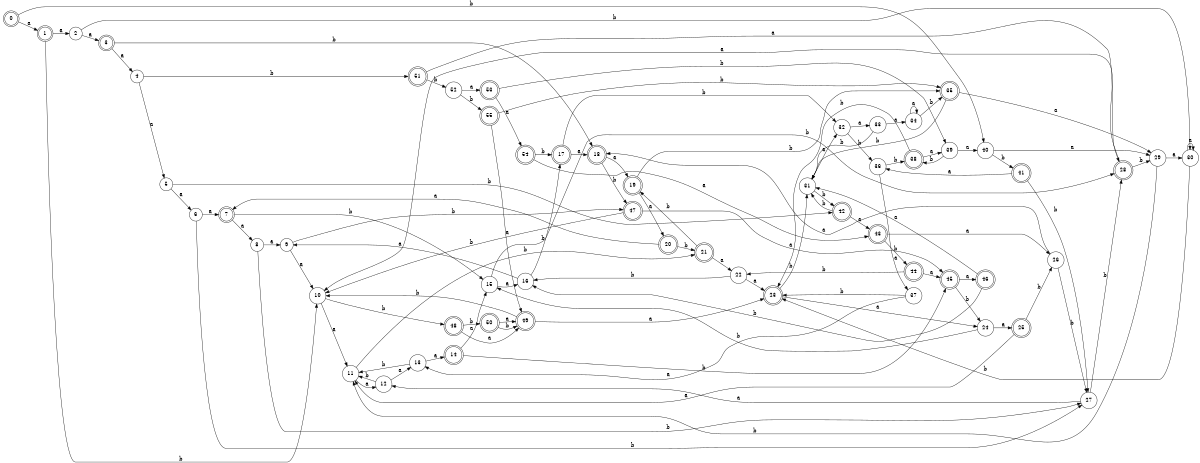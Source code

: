 digraph n45_8 {
__start0 [label="" shape="none"];

rankdir=LR;
size="8,5";

s0 [style="rounded,filled", color="black", fillcolor="white" shape="doublecircle", label="0"];
s1 [style="rounded,filled", color="black", fillcolor="white" shape="doublecircle", label="1"];
s2 [style="filled", color="black", fillcolor="white" shape="circle", label="2"];
s3 [style="rounded,filled", color="black", fillcolor="white" shape="doublecircle", label="3"];
s4 [style="filled", color="black", fillcolor="white" shape="circle", label="4"];
s5 [style="filled", color="black", fillcolor="white" shape="circle", label="5"];
s6 [style="filled", color="black", fillcolor="white" shape="circle", label="6"];
s7 [style="rounded,filled", color="black", fillcolor="white" shape="doublecircle", label="7"];
s8 [style="filled", color="black", fillcolor="white" shape="circle", label="8"];
s9 [style="filled", color="black", fillcolor="white" shape="circle", label="9"];
s10 [style="filled", color="black", fillcolor="white" shape="circle", label="10"];
s11 [style="filled", color="black", fillcolor="white" shape="circle", label="11"];
s12 [style="filled", color="black", fillcolor="white" shape="circle", label="12"];
s13 [style="filled", color="black", fillcolor="white" shape="circle", label="13"];
s14 [style="rounded,filled", color="black", fillcolor="white" shape="doublecircle", label="14"];
s15 [style="filled", color="black", fillcolor="white" shape="circle", label="15"];
s16 [style="filled", color="black", fillcolor="white" shape="circle", label="16"];
s17 [style="rounded,filled", color="black", fillcolor="white" shape="doublecircle", label="17"];
s18 [style="rounded,filled", color="black", fillcolor="white" shape="doublecircle", label="18"];
s19 [style="rounded,filled", color="black", fillcolor="white" shape="doublecircle", label="19"];
s20 [style="rounded,filled", color="black", fillcolor="white" shape="doublecircle", label="20"];
s21 [style="rounded,filled", color="black", fillcolor="white" shape="doublecircle", label="21"];
s22 [style="filled", color="black", fillcolor="white" shape="circle", label="22"];
s23 [style="rounded,filled", color="black", fillcolor="white" shape="doublecircle", label="23"];
s24 [style="filled", color="black", fillcolor="white" shape="circle", label="24"];
s25 [style="rounded,filled", color="black", fillcolor="white" shape="doublecircle", label="25"];
s26 [style="filled", color="black", fillcolor="white" shape="circle", label="26"];
s27 [style="filled", color="black", fillcolor="white" shape="circle", label="27"];
s28 [style="rounded,filled", color="black", fillcolor="white" shape="doublecircle", label="28"];
s29 [style="filled", color="black", fillcolor="white" shape="circle", label="29"];
s30 [style="filled", color="black", fillcolor="white" shape="circle", label="30"];
s31 [style="filled", color="black", fillcolor="white" shape="circle", label="31"];
s32 [style="filled", color="black", fillcolor="white" shape="circle", label="32"];
s33 [style="filled", color="black", fillcolor="white" shape="circle", label="33"];
s34 [style="filled", color="black", fillcolor="white" shape="circle", label="34"];
s35 [style="rounded,filled", color="black", fillcolor="white" shape="doublecircle", label="35"];
s36 [style="filled", color="black", fillcolor="white" shape="circle", label="36"];
s37 [style="filled", color="black", fillcolor="white" shape="circle", label="37"];
s38 [style="rounded,filled", color="black", fillcolor="white" shape="doublecircle", label="38"];
s39 [style="filled", color="black", fillcolor="white" shape="circle", label="39"];
s40 [style="filled", color="black", fillcolor="white" shape="circle", label="40"];
s41 [style="rounded,filled", color="black", fillcolor="white" shape="doublecircle", label="41"];
s42 [style="rounded,filled", color="black", fillcolor="white" shape="doublecircle", label="42"];
s43 [style="rounded,filled", color="black", fillcolor="white" shape="doublecircle", label="43"];
s44 [style="rounded,filled", color="black", fillcolor="white" shape="doublecircle", label="44"];
s45 [style="rounded,filled", color="black", fillcolor="white" shape="doublecircle", label="45"];
s46 [style="rounded,filled", color="black", fillcolor="white" shape="doublecircle", label="46"];
s47 [style="rounded,filled", color="black", fillcolor="white" shape="doublecircle", label="47"];
s48 [style="rounded,filled", color="black", fillcolor="white" shape="doublecircle", label="48"];
s49 [style="rounded,filled", color="black", fillcolor="white" shape="doublecircle", label="49"];
s50 [style="rounded,filled", color="black", fillcolor="white" shape="doublecircle", label="50"];
s51 [style="rounded,filled", color="black", fillcolor="white" shape="doublecircle", label="51"];
s52 [style="filled", color="black", fillcolor="white" shape="circle", label="52"];
s53 [style="rounded,filled", color="black", fillcolor="white" shape="doublecircle", label="53"];
s54 [style="rounded,filled", color="black", fillcolor="white" shape="doublecircle", label="54"];
s55 [style="rounded,filled", color="black", fillcolor="white" shape="doublecircle", label="55"];
s0 -> s1 [label="a"];
s0 -> s40 [label="b"];
s1 -> s2 [label="a"];
s1 -> s10 [label="b"];
s2 -> s3 [label="a"];
s2 -> s30 [label="b"];
s3 -> s4 [label="a"];
s3 -> s18 [label="b"];
s4 -> s5 [label="a"];
s4 -> s51 [label="b"];
s5 -> s6 [label="a"];
s5 -> s42 [label="b"];
s6 -> s7 [label="a"];
s6 -> s27 [label="b"];
s7 -> s8 [label="a"];
s7 -> s15 [label="b"];
s8 -> s9 [label="a"];
s8 -> s27 [label="b"];
s9 -> s10 [label="a"];
s9 -> s47 [label="b"];
s10 -> s11 [label="a"];
s10 -> s48 [label="b"];
s11 -> s12 [label="a"];
s11 -> s21 [label="b"];
s12 -> s13 [label="a"];
s12 -> s11 [label="b"];
s13 -> s14 [label="a"];
s13 -> s11 [label="b"];
s14 -> s15 [label="a"];
s14 -> s45 [label="b"];
s15 -> s16 [label="a"];
s15 -> s28 [label="b"];
s16 -> s9 [label="a"];
s16 -> s17 [label="b"];
s17 -> s18 [label="a"];
s17 -> s32 [label="b"];
s18 -> s19 [label="a"];
s18 -> s47 [label="b"];
s19 -> s20 [label="a"];
s19 -> s35 [label="b"];
s20 -> s7 [label="a"];
s20 -> s21 [label="b"];
s21 -> s22 [label="a"];
s21 -> s19 [label="b"];
s22 -> s23 [label="a"];
s22 -> s16 [label="b"];
s23 -> s24 [label="a"];
s23 -> s31 [label="b"];
s24 -> s25 [label="a"];
s24 -> s15 [label="b"];
s25 -> s11 [label="a"];
s25 -> s26 [label="b"];
s26 -> s18 [label="a"];
s26 -> s27 [label="b"];
s27 -> s12 [label="a"];
s27 -> s28 [label="b"];
s28 -> s10 [label="a"];
s28 -> s29 [label="b"];
s29 -> s30 [label="a"];
s29 -> s11 [label="b"];
s30 -> s30 [label="a"];
s30 -> s23 [label="b"];
s31 -> s32 [label="a"];
s31 -> s42 [label="b"];
s32 -> s33 [label="a"];
s32 -> s36 [label="b"];
s33 -> s34 [label="a"];
s33 -> s31 [label="b"];
s34 -> s34 [label="a"];
s34 -> s35 [label="b"];
s35 -> s29 [label="a"];
s35 -> s31 [label="b"];
s36 -> s37 [label="a"];
s36 -> s38 [label="b"];
s37 -> s13 [label="a"];
s37 -> s23 [label="b"];
s38 -> s39 [label="a"];
s38 -> s23 [label="b"];
s39 -> s40 [label="a"];
s39 -> s38 [label="b"];
s40 -> s29 [label="a"];
s40 -> s41 [label="b"];
s41 -> s36 [label="a"];
s41 -> s27 [label="b"];
s42 -> s43 [label="a"];
s42 -> s31 [label="b"];
s43 -> s26 [label="a"];
s43 -> s44 [label="b"];
s44 -> s45 [label="a"];
s44 -> s22 [label="b"];
s45 -> s46 [label="a"];
s45 -> s24 [label="b"];
s46 -> s31 [label="a"];
s46 -> s16 [label="b"];
s47 -> s45 [label="a"];
s47 -> s10 [label="b"];
s48 -> s49 [label="a"];
s48 -> s50 [label="b"];
s49 -> s23 [label="a"];
s49 -> s10 [label="b"];
s50 -> s49 [label="a"];
s50 -> s49 [label="b"];
s51 -> s28 [label="a"];
s51 -> s52 [label="b"];
s52 -> s53 [label="a"];
s52 -> s55 [label="b"];
s53 -> s54 [label="a"];
s53 -> s39 [label="b"];
s54 -> s43 [label="a"];
s54 -> s17 [label="b"];
s55 -> s49 [label="a"];
s55 -> s35 [label="b"];

}